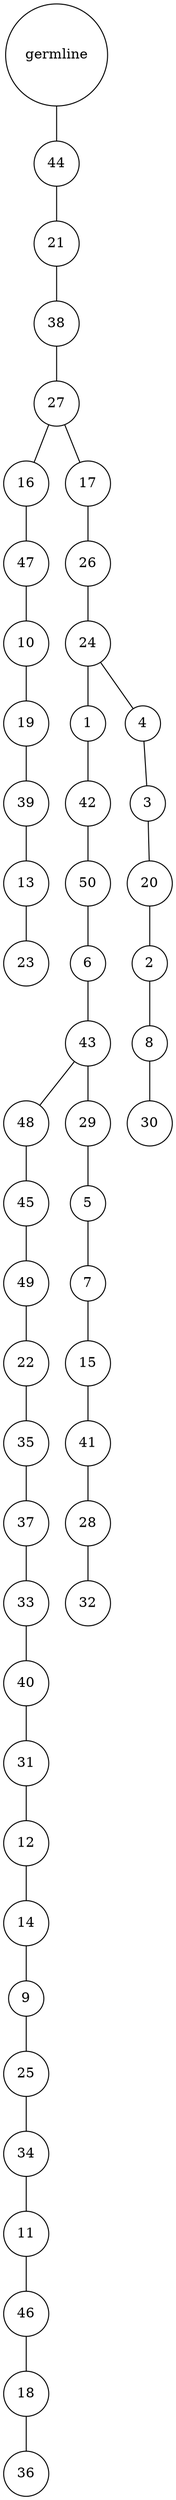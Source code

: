 graph {
	rankdir=UD;
	splines=line;
	node [shape=circle]
	"0x7fbe32040bb0" [label="germline"];
	"0x7fbe32040be0" [label="44"];
	"0x7fbe32040bb0" -- "0x7fbe32040be0" ;
	"0x7fbe32040c10" [label="21"];
	"0x7fbe32040be0" -- "0x7fbe32040c10" ;
	"0x7fbe32040c40" [label="38"];
	"0x7fbe32040c10" -- "0x7fbe32040c40" ;
	"0x7fbe32040c70" [label="27"];
	"0x7fbe32040c40" -- "0x7fbe32040c70" ;
	"0x7fbe32040ca0" [label="16"];
	"0x7fbe32040c70" -- "0x7fbe32040ca0" ;
	"0x7fbe32040cd0" [label="47"];
	"0x7fbe32040ca0" -- "0x7fbe32040cd0" ;
	"0x7fbe32040d00" [label="10"];
	"0x7fbe32040cd0" -- "0x7fbe32040d00" ;
	"0x7fbe32040d30" [label="19"];
	"0x7fbe32040d00" -- "0x7fbe32040d30" ;
	"0x7fbe32040d60" [label="39"];
	"0x7fbe32040d30" -- "0x7fbe32040d60" ;
	"0x7fbe32040d90" [label="13"];
	"0x7fbe32040d60" -- "0x7fbe32040d90" ;
	"0x7fbe32040dc0" [label="23"];
	"0x7fbe32040d90" -- "0x7fbe32040dc0" ;
	"0x7fbe32040df0" [label="17"];
	"0x7fbe32040c70" -- "0x7fbe32040df0" ;
	"0x7fbe32040e20" [label="26"];
	"0x7fbe32040df0" -- "0x7fbe32040e20" ;
	"0x7fbe32040e50" [label="24"];
	"0x7fbe32040e20" -- "0x7fbe32040e50" ;
	"0x7fbe32040e80" [label="1"];
	"0x7fbe32040e50" -- "0x7fbe32040e80" ;
	"0x7fbe32040eb0" [label="42"];
	"0x7fbe32040e80" -- "0x7fbe32040eb0" ;
	"0x7fbe32040ee0" [label="50"];
	"0x7fbe32040eb0" -- "0x7fbe32040ee0" ;
	"0x7fbe32040f10" [label="6"];
	"0x7fbe32040ee0" -- "0x7fbe32040f10" ;
	"0x7fbe32040f40" [label="43"];
	"0x7fbe32040f10" -- "0x7fbe32040f40" ;
	"0x7fbe32040f70" [label="48"];
	"0x7fbe32040f40" -- "0x7fbe32040f70" ;
	"0x7fbe32040fa0" [label="45"];
	"0x7fbe32040f70" -- "0x7fbe32040fa0" ;
	"0x7fbe32040fd0" [label="49"];
	"0x7fbe32040fa0" -- "0x7fbe32040fd0" ;
	"0x7fbe3204d040" [label="22"];
	"0x7fbe32040fd0" -- "0x7fbe3204d040" ;
	"0x7fbe3204d070" [label="35"];
	"0x7fbe3204d040" -- "0x7fbe3204d070" ;
	"0x7fbe3204d0a0" [label="37"];
	"0x7fbe3204d070" -- "0x7fbe3204d0a0" ;
	"0x7fbe3204d0d0" [label="33"];
	"0x7fbe3204d0a0" -- "0x7fbe3204d0d0" ;
	"0x7fbe3204d100" [label="40"];
	"0x7fbe3204d0d0" -- "0x7fbe3204d100" ;
	"0x7fbe3204d130" [label="31"];
	"0x7fbe3204d100" -- "0x7fbe3204d130" ;
	"0x7fbe3204d160" [label="12"];
	"0x7fbe3204d130" -- "0x7fbe3204d160" ;
	"0x7fbe3204d190" [label="14"];
	"0x7fbe3204d160" -- "0x7fbe3204d190" ;
	"0x7fbe3204d1c0" [label="9"];
	"0x7fbe3204d190" -- "0x7fbe3204d1c0" ;
	"0x7fbe3204d1f0" [label="25"];
	"0x7fbe3204d1c0" -- "0x7fbe3204d1f0" ;
	"0x7fbe3204d220" [label="34"];
	"0x7fbe3204d1f0" -- "0x7fbe3204d220" ;
	"0x7fbe3204d250" [label="11"];
	"0x7fbe3204d220" -- "0x7fbe3204d250" ;
	"0x7fbe3204d280" [label="46"];
	"0x7fbe3204d250" -- "0x7fbe3204d280" ;
	"0x7fbe3204d2b0" [label="18"];
	"0x7fbe3204d280" -- "0x7fbe3204d2b0" ;
	"0x7fbe3204d2e0" [label="36"];
	"0x7fbe3204d2b0" -- "0x7fbe3204d2e0" ;
	"0x7fbe3204d310" [label="29"];
	"0x7fbe32040f40" -- "0x7fbe3204d310" ;
	"0x7fbe3204d340" [label="5"];
	"0x7fbe3204d310" -- "0x7fbe3204d340" ;
	"0x7fbe3204d370" [label="7"];
	"0x7fbe3204d340" -- "0x7fbe3204d370" ;
	"0x7fbe3204d3a0" [label="15"];
	"0x7fbe3204d370" -- "0x7fbe3204d3a0" ;
	"0x7fbe3204d3d0" [label="41"];
	"0x7fbe3204d3a0" -- "0x7fbe3204d3d0" ;
	"0x7fbe3204d400" [label="28"];
	"0x7fbe3204d3d0" -- "0x7fbe3204d400" ;
	"0x7fbe3204d430" [label="32"];
	"0x7fbe3204d400" -- "0x7fbe3204d430" ;
	"0x7fbe3204d460" [label="4"];
	"0x7fbe32040e50" -- "0x7fbe3204d460" ;
	"0x7fbe3204d490" [label="3"];
	"0x7fbe3204d460" -- "0x7fbe3204d490" ;
	"0x7fbe3204d4c0" [label="20"];
	"0x7fbe3204d490" -- "0x7fbe3204d4c0" ;
	"0x7fbe3204d4f0" [label="2"];
	"0x7fbe3204d4c0" -- "0x7fbe3204d4f0" ;
	"0x7fbe3204d520" [label="8"];
	"0x7fbe3204d4f0" -- "0x7fbe3204d520" ;
	"0x7fbe3204d550" [label="30"];
	"0x7fbe3204d520" -- "0x7fbe3204d550" ;
}
